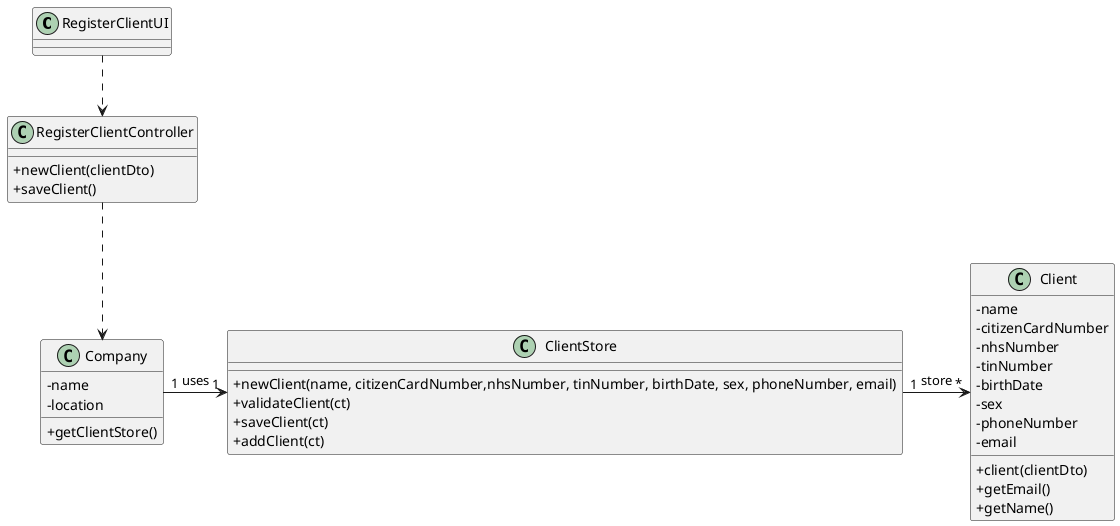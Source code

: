 @startuml
'https://plantuml.com/sequence-diagram
skinparam classAttributeIconSize 0

class RegisterClientUI
{
}

class RegisterClientController
{
    +newClient(clientDto)
    +saveClient()
}

class Client{
	-name
	-citizenCardNumber
    -nhsNumber
    -tinNumber
    -birthDate
    -sex
    -phoneNumber
    -email
    +client(clientDto)
    +getEmail()
    +getName()
}

class Company{
-name
-location
+getClientStore()
}

class ClientStore{
+newClient(name, citizenCardNumber,nhsNumber, tinNumber, birthDate, sex, phoneNumber, email)
+validateClient(ct)
+saveClient(ct)
+addClient(ct)
}

RegisterClientUI ..> RegisterClientController
RegisterClientController ..> Company
Company"1" -> "1"ClientStore : uses
ClientStore"1" ->"*" Client : store

@enduml